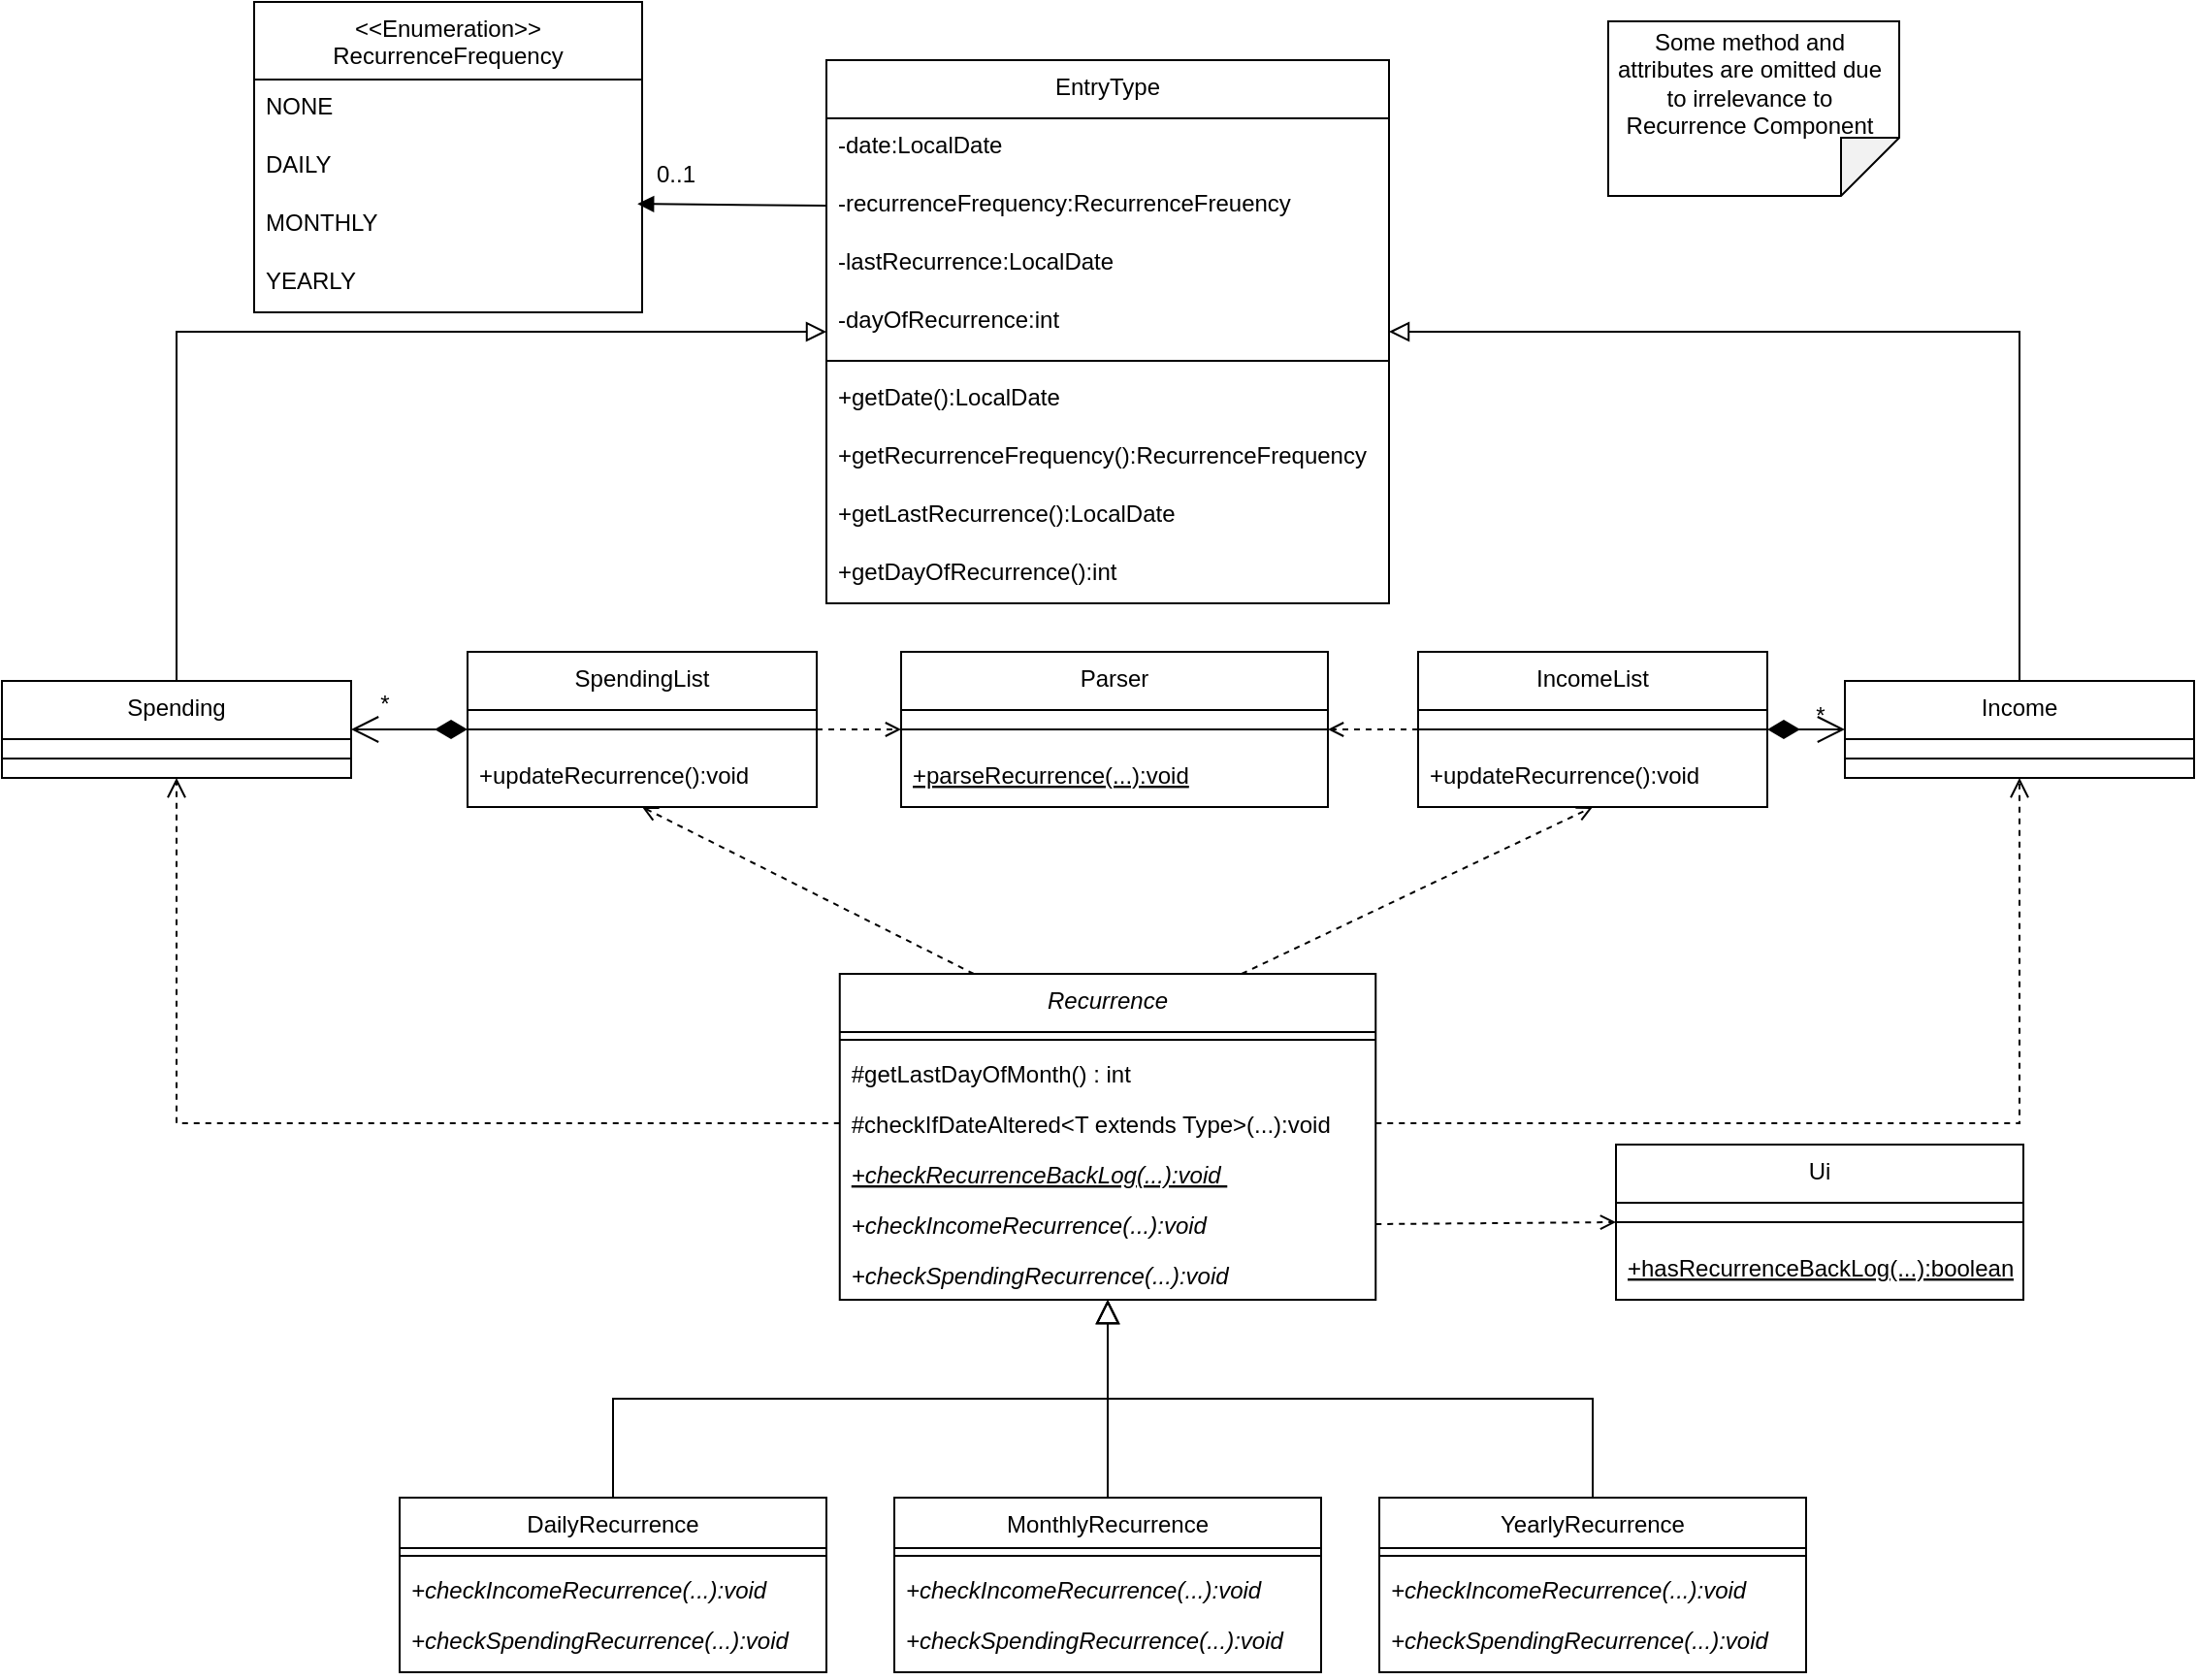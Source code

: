 <mxGraphModel dx="1360" dy="916" grid="1" gridSize="10" guides="1" tooltips="1" connect="1" arrows="1" fold="1" page="1" pageScale="1" pageWidth="827" pageHeight="1169" math="0" shadow="0">
  <root>
    <mxCell id="0" />
    <mxCell id="1" parent="0" />
    <mxCell id="a9A-kaGHIIt9EINvmF-b-1" value="Recurrence" style="swimlane;fontStyle=2;align=center;verticalAlign=top;childLayout=stackLayout;horizontal=1;startSize=30;horizontalStack=0;resizeParent=1;resizeLast=0;collapsible=1;marginBottom=0;rounded=0;shadow=0;strokeWidth=1;fontSize=12;" vertex="1" parent="1">
      <mxGeometry x="661.88" y="531" width="276.25" height="168" as="geometry">
        <mxRectangle x="47.5" y="80" width="160" height="26" as="alternateBounds" />
      </mxGeometry>
    </mxCell>
    <mxCell id="a9A-kaGHIIt9EINvmF-b-2" value="" style="line;html=1;strokeWidth=1;align=left;verticalAlign=middle;spacingTop=-1;spacingLeft=3;spacingRight=3;rotatable=0;labelPosition=right;points=[];portConstraint=eastwest;fontSize=12;" vertex="1" parent="a9A-kaGHIIt9EINvmF-b-1">
      <mxGeometry y="30" width="276.25" height="8" as="geometry" />
    </mxCell>
    <mxCell id="a9A-kaGHIIt9EINvmF-b-3" value="#getLastDayOfMonth() : int" style="text;align=left;verticalAlign=top;spacingLeft=4;spacingRight=4;overflow=hidden;rotatable=0;points=[[0,0.5],[1,0.5]];portConstraint=eastwest;fontSize=12;" vertex="1" parent="a9A-kaGHIIt9EINvmF-b-1">
      <mxGeometry y="38" width="276.25" height="26" as="geometry" />
    </mxCell>
    <mxCell id="a9A-kaGHIIt9EINvmF-b-4" value="#checkIfDateAltered&lt;T extends Type&gt;(...):void" style="text;align=left;verticalAlign=top;spacingLeft=4;spacingRight=4;overflow=hidden;rotatable=0;points=[[0,0.5],[1,0.5]];portConstraint=eastwest;fontSize=12;" vertex="1" parent="a9A-kaGHIIt9EINvmF-b-1">
      <mxGeometry y="64" width="276.25" height="26" as="geometry" />
    </mxCell>
    <mxCell id="wNga9naLZSw63hYleL8z-5" value="+checkRecurrenceBackLog(...):void " style="text;align=left;verticalAlign=top;spacingLeft=4;spacingRight=4;overflow=hidden;rotatable=0;points=[[0,0.5],[1,0.5]];portConstraint=eastwest;fontStyle=6;fontSize=12;" vertex="1" parent="a9A-kaGHIIt9EINvmF-b-1">
      <mxGeometry y="90" width="276.25" height="26" as="geometry" />
    </mxCell>
    <mxCell id="a9A-kaGHIIt9EINvmF-b-5" value="+checkIncomeRecurrence(...):void " style="text;align=left;verticalAlign=top;spacingLeft=4;spacingRight=4;overflow=hidden;rotatable=0;points=[[0,0.5],[1,0.5]];portConstraint=eastwest;fontStyle=2;fontSize=12;" vertex="1" parent="a9A-kaGHIIt9EINvmF-b-1">
      <mxGeometry y="116" width="276.25" height="26" as="geometry" />
    </mxCell>
    <mxCell id="a9A-kaGHIIt9EINvmF-b-6" value="+checkSpendingRecurrence(...):void " style="text;align=left;verticalAlign=top;spacingLeft=4;spacingRight=4;overflow=hidden;rotatable=0;points=[[0,0.5],[1,0.5]];portConstraint=eastwest;fontStyle=2;fontSize=12;" vertex="1" parent="a9A-kaGHIIt9EINvmF-b-1">
      <mxGeometry y="142" width="276.25" height="26" as="geometry" />
    </mxCell>
    <mxCell id="a9A-kaGHIIt9EINvmF-b-7" value="DailyRecurrence" style="swimlane;fontStyle=0;align=center;verticalAlign=top;childLayout=stackLayout;horizontal=1;startSize=26;horizontalStack=0;resizeParent=1;resizeLast=0;collapsible=1;marginBottom=0;rounded=0;shadow=0;strokeWidth=1;fontSize=12;" vertex="1" parent="1">
      <mxGeometry x="435" y="801" width="220" height="90" as="geometry">
        <mxRectangle x="130" y="380" width="160" height="26" as="alternateBounds" />
      </mxGeometry>
    </mxCell>
    <mxCell id="a9A-kaGHIIt9EINvmF-b-8" value="" style="line;html=1;strokeWidth=1;align=left;verticalAlign=middle;spacingTop=-1;spacingLeft=3;spacingRight=3;rotatable=0;labelPosition=right;points=[];portConstraint=eastwest;fontSize=12;" vertex="1" parent="a9A-kaGHIIt9EINvmF-b-7">
      <mxGeometry y="26" width="220" height="8" as="geometry" />
    </mxCell>
    <mxCell id="a9A-kaGHIIt9EINvmF-b-9" value="+checkIncomeRecurrence(...):void " style="text;align=left;verticalAlign=top;spacingLeft=4;spacingRight=4;overflow=hidden;rotatable=0;points=[[0,0.5],[1,0.5]];portConstraint=eastwest;fontStyle=2;fontSize=12;" vertex="1" parent="a9A-kaGHIIt9EINvmF-b-7">
      <mxGeometry y="34" width="220" height="26" as="geometry" />
    </mxCell>
    <mxCell id="a9A-kaGHIIt9EINvmF-b-10" value="+checkSpendingRecurrence(...):void " style="text;align=left;verticalAlign=top;spacingLeft=4;spacingRight=4;overflow=hidden;rotatable=0;points=[[0,0.5],[1,0.5]];portConstraint=eastwest;fontStyle=2;fontSize=12;" vertex="1" parent="a9A-kaGHIIt9EINvmF-b-7">
      <mxGeometry y="60" width="220" height="26" as="geometry" />
    </mxCell>
    <mxCell id="a9A-kaGHIIt9EINvmF-b-11" value="" style="endArrow=block;endSize=10;endFill=0;shadow=0;strokeWidth=1;rounded=0;curved=0;edgeStyle=elbowEdgeStyle;elbow=vertical;fontSize=12;" edge="1" parent="1" source="a9A-kaGHIIt9EINvmF-b-7" target="a9A-kaGHIIt9EINvmF-b-1">
      <mxGeometry width="160" relative="1" as="geometry">
        <mxPoint x="700" y="644" as="sourcePoint" />
        <mxPoint x="700" y="644" as="targetPoint" />
      </mxGeometry>
    </mxCell>
    <mxCell id="a9A-kaGHIIt9EINvmF-b-12" value="MonthlyRecurrence" style="swimlane;fontStyle=0;align=center;verticalAlign=top;childLayout=stackLayout;horizontal=1;startSize=26;horizontalStack=0;resizeParent=1;resizeLast=0;collapsible=1;marginBottom=0;rounded=0;shadow=0;strokeWidth=1;fontSize=12;" vertex="1" parent="1">
      <mxGeometry x="690" y="801" width="220" height="90" as="geometry">
        <mxRectangle x="340" y="380" width="170" height="26" as="alternateBounds" />
      </mxGeometry>
    </mxCell>
    <mxCell id="a9A-kaGHIIt9EINvmF-b-13" value="" style="line;html=1;strokeWidth=1;align=left;verticalAlign=middle;spacingTop=-1;spacingLeft=3;spacingRight=3;rotatable=0;labelPosition=right;points=[];portConstraint=eastwest;fontSize=12;" vertex="1" parent="a9A-kaGHIIt9EINvmF-b-12">
      <mxGeometry y="26" width="220" height="8" as="geometry" />
    </mxCell>
    <mxCell id="a9A-kaGHIIt9EINvmF-b-14" value="+checkIncomeRecurrence(...):void " style="text;align=left;verticalAlign=top;spacingLeft=4;spacingRight=4;overflow=hidden;rotatable=0;points=[[0,0.5],[1,0.5]];portConstraint=eastwest;fontStyle=2;fontSize=12;" vertex="1" parent="a9A-kaGHIIt9EINvmF-b-12">
      <mxGeometry y="34" width="220" height="26" as="geometry" />
    </mxCell>
    <mxCell id="a9A-kaGHIIt9EINvmF-b-15" value="+checkSpendingRecurrence(...):void " style="text;align=left;verticalAlign=top;spacingLeft=4;spacingRight=4;overflow=hidden;rotatable=0;points=[[0,0.5],[1,0.5]];portConstraint=eastwest;fontStyle=2;fontSize=12;" vertex="1" parent="a9A-kaGHIIt9EINvmF-b-12">
      <mxGeometry y="60" width="220" height="30" as="geometry" />
    </mxCell>
    <mxCell id="a9A-kaGHIIt9EINvmF-b-16" value="" style="endArrow=block;endSize=10;endFill=0;shadow=0;strokeWidth=1;rounded=0;curved=0;edgeStyle=elbowEdgeStyle;elbow=vertical;fontSize=12;" edge="1" parent="1" source="a9A-kaGHIIt9EINvmF-b-12" target="a9A-kaGHIIt9EINvmF-b-1">
      <mxGeometry width="160" relative="1" as="geometry">
        <mxPoint x="710" y="814" as="sourcePoint" />
        <mxPoint x="810" y="712" as="targetPoint" />
      </mxGeometry>
    </mxCell>
    <mxCell id="a9A-kaGHIIt9EINvmF-b-17" value="YearlyRecurrence" style="swimlane;fontStyle=0;align=center;verticalAlign=top;childLayout=stackLayout;horizontal=1;startSize=26;horizontalStack=0;resizeParent=1;resizeLast=0;collapsible=1;marginBottom=0;rounded=0;shadow=0;strokeWidth=1;fontSize=12;" vertex="1" parent="1">
      <mxGeometry x="940" y="801" width="220" height="90" as="geometry">
        <mxRectangle x="130" y="380" width="160" height="26" as="alternateBounds" />
      </mxGeometry>
    </mxCell>
    <mxCell id="a9A-kaGHIIt9EINvmF-b-18" value="" style="line;html=1;strokeWidth=1;align=left;verticalAlign=middle;spacingTop=-1;spacingLeft=3;spacingRight=3;rotatable=0;labelPosition=right;points=[];portConstraint=eastwest;fontSize=12;" vertex="1" parent="a9A-kaGHIIt9EINvmF-b-17">
      <mxGeometry y="26" width="220" height="8" as="geometry" />
    </mxCell>
    <mxCell id="a9A-kaGHIIt9EINvmF-b-19" value="+checkIncomeRecurrence(...):void " style="text;align=left;verticalAlign=top;spacingLeft=4;spacingRight=4;overflow=hidden;rotatable=0;points=[[0,0.5],[1,0.5]];portConstraint=eastwest;fontStyle=2;fontSize=12;" vertex="1" parent="a9A-kaGHIIt9EINvmF-b-17">
      <mxGeometry y="34" width="220" height="26" as="geometry" />
    </mxCell>
    <mxCell id="a9A-kaGHIIt9EINvmF-b-20" value="+checkSpendingRecurrence(...):void " style="text;align=left;verticalAlign=top;spacingLeft=4;spacingRight=4;overflow=hidden;rotatable=0;points=[[0,0.5],[1,0.5]];portConstraint=eastwest;fontStyle=2;fontSize=12;" vertex="1" parent="a9A-kaGHIIt9EINvmF-b-17">
      <mxGeometry y="60" width="220" height="30" as="geometry" />
    </mxCell>
    <mxCell id="a9A-kaGHIIt9EINvmF-b-21" value="" style="endArrow=block;endSize=10;endFill=0;shadow=0;strokeWidth=1;rounded=0;curved=0;edgeStyle=elbowEdgeStyle;elbow=vertical;exitX=0.5;exitY=0;exitDx=0;exitDy=0;entryX=0.5;entryY=1;entryDx=0;entryDy=0;fontSize=12;" edge="1" parent="1" source="a9A-kaGHIIt9EINvmF-b-17" target="a9A-kaGHIIt9EINvmF-b-1">
      <mxGeometry width="160" relative="1" as="geometry">
        <mxPoint x="1010" y="801" as="sourcePoint" />
        <mxPoint x="810" y="681" as="targetPoint" />
      </mxGeometry>
    </mxCell>
    <mxCell id="a9A-kaGHIIt9EINvmF-b-23" style="edgeStyle=orthogonalEdgeStyle;rounded=0;orthogonalLoop=1;jettySize=auto;html=1;exitX=1;exitY=0.5;exitDx=0;exitDy=0;entryX=0;entryY=0.5;entryDx=0;entryDy=0;dashed=1;endArrow=open;endFill=0;fontSize=12;" edge="1" parent="1" source="a9A-kaGHIIt9EINvmF-b-24" target="a9A-kaGHIIt9EINvmF-b-52">
      <mxGeometry relative="1" as="geometry" />
    </mxCell>
    <mxCell id="a9A-kaGHIIt9EINvmF-b-24" value="SpendingList" style="swimlane;fontStyle=0;align=center;verticalAlign=top;childLayout=stackLayout;horizontal=1;startSize=30;horizontalStack=0;resizeParent=1;resizeLast=0;collapsible=1;marginBottom=0;rounded=0;shadow=0;strokeWidth=1;fontSize=12;" vertex="1" parent="1">
      <mxGeometry x="470" y="365" width="180" height="80" as="geometry">
        <mxRectangle x="47.5" y="80" width="160" height="26" as="alternateBounds" />
      </mxGeometry>
    </mxCell>
    <mxCell id="a9A-kaGHIIt9EINvmF-b-25" value="" style="line;html=1;strokeWidth=1;align=left;verticalAlign=middle;spacingTop=-1;spacingLeft=3;spacingRight=3;rotatable=0;labelPosition=right;points=[];portConstraint=eastwest;fontSize=12;" vertex="1" parent="a9A-kaGHIIt9EINvmF-b-24">
      <mxGeometry y="30" width="180" height="20" as="geometry" />
    </mxCell>
    <mxCell id="a9A-kaGHIIt9EINvmF-b-26" value="+updateRecurrence():void" style="text;align=left;verticalAlign=top;spacingLeft=4;spacingRight=4;overflow=hidden;rotatable=0;points=[[0,0.5],[1,0.5]];portConstraint=eastwest;fontSize=12;" vertex="1" parent="a9A-kaGHIIt9EINvmF-b-24">
      <mxGeometry y="50" width="180" height="30" as="geometry" />
    </mxCell>
    <mxCell id="a9A-kaGHIIt9EINvmF-b-28" style="edgeStyle=orthogonalEdgeStyle;rounded=0;orthogonalLoop=1;jettySize=auto;html=1;exitX=0;exitY=0.5;exitDx=0;exitDy=0;entryX=1;entryY=0.5;entryDx=0;entryDy=0;dashed=1;endArrow=open;endFill=0;fontSize=12;" edge="1" parent="1" source="a9A-kaGHIIt9EINvmF-b-29" target="a9A-kaGHIIt9EINvmF-b-52">
      <mxGeometry relative="1" as="geometry" />
    </mxCell>
    <mxCell id="a9A-kaGHIIt9EINvmF-b-29" value="IncomeList" style="swimlane;fontStyle=0;align=center;verticalAlign=top;childLayout=stackLayout;horizontal=1;startSize=30;horizontalStack=0;resizeParent=1;resizeLast=0;collapsible=1;marginBottom=0;rounded=0;shadow=0;strokeWidth=1;fontSize=12;" vertex="1" parent="1">
      <mxGeometry x="960" y="365" width="180" height="80" as="geometry">
        <mxRectangle x="47.5" y="80" width="160" height="26" as="alternateBounds" />
      </mxGeometry>
    </mxCell>
    <mxCell id="a9A-kaGHIIt9EINvmF-b-30" value="" style="line;html=1;strokeWidth=1;align=left;verticalAlign=middle;spacingTop=-1;spacingLeft=3;spacingRight=3;rotatable=0;labelPosition=right;points=[];portConstraint=eastwest;fontSize=12;" vertex="1" parent="a9A-kaGHIIt9EINvmF-b-29">
      <mxGeometry y="30" width="180" height="20" as="geometry" />
    </mxCell>
    <mxCell id="a9A-kaGHIIt9EINvmF-b-31" value="+updateRecurrence():void" style="text;align=left;verticalAlign=top;spacingLeft=4;spacingRight=4;overflow=hidden;rotatable=0;points=[[0,0.5],[1,0.5]];portConstraint=eastwest;fontSize=12;" vertex="1" parent="a9A-kaGHIIt9EINvmF-b-29">
      <mxGeometry y="50" width="180" height="30" as="geometry" />
    </mxCell>
    <mxCell id="a9A-kaGHIIt9EINvmF-b-32" value="Spending" style="swimlane;fontStyle=0;align=center;verticalAlign=top;childLayout=stackLayout;horizontal=1;startSize=30;horizontalStack=0;resizeParent=1;resizeLast=0;collapsible=1;marginBottom=0;rounded=0;shadow=0;strokeWidth=1;fontSize=12;" vertex="1" parent="1">
      <mxGeometry x="230" y="380" width="180" height="50" as="geometry">
        <mxRectangle x="47.5" y="80" width="160" height="26" as="alternateBounds" />
      </mxGeometry>
    </mxCell>
    <mxCell id="a9A-kaGHIIt9EINvmF-b-33" value="" style="line;html=1;strokeWidth=1;align=left;verticalAlign=middle;spacingTop=-1;spacingLeft=3;spacingRight=3;rotatable=0;labelPosition=right;points=[];portConstraint=eastwest;fontSize=12;" vertex="1" parent="a9A-kaGHIIt9EINvmF-b-32">
      <mxGeometry y="30" width="180" height="20" as="geometry" />
    </mxCell>
    <mxCell id="a9A-kaGHIIt9EINvmF-b-34" value="Income" style="swimlane;fontStyle=0;align=center;verticalAlign=top;childLayout=stackLayout;horizontal=1;startSize=30;horizontalStack=0;resizeParent=1;resizeLast=0;collapsible=1;marginBottom=0;rounded=0;shadow=0;strokeWidth=1;fontSize=12;" vertex="1" parent="1">
      <mxGeometry x="1180" y="380" width="180" height="50" as="geometry">
        <mxRectangle x="47.5" y="80" width="160" height="26" as="alternateBounds" />
      </mxGeometry>
    </mxCell>
    <mxCell id="a9A-kaGHIIt9EINvmF-b-35" value="" style="line;html=1;strokeWidth=1;align=left;verticalAlign=middle;spacingTop=-1;spacingLeft=3;spacingRight=3;rotatable=0;labelPosition=right;points=[];portConstraint=eastwest;fontSize=12;" vertex="1" parent="a9A-kaGHIIt9EINvmF-b-34">
      <mxGeometry y="30" width="180" height="20" as="geometry" />
    </mxCell>
    <mxCell id="a9A-kaGHIIt9EINvmF-b-36" value="*" style="text;html=1;resizable=0;points=[];;align=center;verticalAlign=middle;labelBackgroundColor=none;rounded=0;shadow=0;strokeWidth=1;fontSize=12;" connectable="0" vertex="1" parent="1">
      <mxGeometry x="1334.002" y="711.002" as="geometry">
        <mxPoint x="-167" y="-313" as="offset" />
      </mxGeometry>
    </mxCell>
    <mxCell id="a9A-kaGHIIt9EINvmF-b-37" value="*" style="text;html=1;resizable=0;points=[];;align=center;verticalAlign=middle;labelBackgroundColor=none;rounded=0;shadow=0;strokeWidth=1;fontSize=12;" connectable="0" vertex="1" parent="1">
      <mxGeometry x="930.002" y="783.002" as="geometry">
        <mxPoint x="-503" y="-391" as="offset" />
      </mxGeometry>
    </mxCell>
    <mxCell id="a9A-kaGHIIt9EINvmF-b-38" value="EntryType" style="swimlane;fontStyle=0;align=center;verticalAlign=top;childLayout=stackLayout;horizontal=1;startSize=30;horizontalStack=0;resizeParent=1;resizeLast=0;collapsible=1;marginBottom=0;rounded=0;shadow=0;strokeWidth=1;fontSize=12;" vertex="1" parent="1">
      <mxGeometry x="655" y="60" width="290" height="280" as="geometry">
        <mxRectangle x="47.5" y="80" width="160" height="26" as="alternateBounds" />
      </mxGeometry>
    </mxCell>
    <mxCell id="a9A-kaGHIIt9EINvmF-b-39" value="-date:LocalDate" style="text;align=left;verticalAlign=top;spacingLeft=4;spacingRight=4;overflow=hidden;rotatable=0;points=[[0,0.5],[1,0.5]];portConstraint=eastwest;fontSize=12;" vertex="1" parent="a9A-kaGHIIt9EINvmF-b-38">
      <mxGeometry y="30" width="290" height="30" as="geometry" />
    </mxCell>
    <mxCell id="a9A-kaGHIIt9EINvmF-b-40" value="-recurrenceFrequency:RecurrenceFreuency" style="text;align=left;verticalAlign=top;spacingLeft=4;spacingRight=4;overflow=hidden;rotatable=0;points=[[0,0.5],[1,0.5]];portConstraint=eastwest;fontSize=12;" vertex="1" parent="a9A-kaGHIIt9EINvmF-b-38">
      <mxGeometry y="60" width="290" height="30" as="geometry" />
    </mxCell>
    <mxCell id="a9A-kaGHIIt9EINvmF-b-41" value="-lastRecurrence:LocalDate" style="text;align=left;verticalAlign=top;spacingLeft=4;spacingRight=4;overflow=hidden;rotatable=0;points=[[0,0.5],[1,0.5]];portConstraint=eastwest;fontSize=12;" vertex="1" parent="a9A-kaGHIIt9EINvmF-b-38">
      <mxGeometry y="90" width="290" height="30" as="geometry" />
    </mxCell>
    <mxCell id="a9A-kaGHIIt9EINvmF-b-42" value="-dayOfRecurrence:int" style="text;align=left;verticalAlign=top;spacingLeft=4;spacingRight=4;overflow=hidden;rotatable=0;points=[[0,0.5],[1,0.5]];portConstraint=eastwest;fontSize=12;" vertex="1" parent="a9A-kaGHIIt9EINvmF-b-38">
      <mxGeometry y="120" width="290" height="30" as="geometry" />
    </mxCell>
    <mxCell id="a9A-kaGHIIt9EINvmF-b-43" value="" style="line;html=1;strokeWidth=1;align=left;verticalAlign=middle;spacingTop=-1;spacingLeft=3;spacingRight=3;rotatable=0;labelPosition=right;points=[];portConstraint=eastwest;fontSize=12;" vertex="1" parent="a9A-kaGHIIt9EINvmF-b-38">
      <mxGeometry y="150" width="290" height="10" as="geometry" />
    </mxCell>
    <mxCell id="a9A-kaGHIIt9EINvmF-b-44" value="+getDate():LocalDate" style="text;align=left;verticalAlign=top;spacingLeft=4;spacingRight=4;overflow=hidden;rotatable=0;points=[[0,0.5],[1,0.5]];portConstraint=eastwest;fontSize=12;" vertex="1" parent="a9A-kaGHIIt9EINvmF-b-38">
      <mxGeometry y="160" width="290" height="30" as="geometry" />
    </mxCell>
    <mxCell id="a9A-kaGHIIt9EINvmF-b-45" value="+getRecurrenceFrequency():RecurrenceFrequency" style="text;align=left;verticalAlign=top;spacingLeft=4;spacingRight=4;overflow=hidden;rotatable=0;points=[[0,0.5],[1,0.5]];portConstraint=eastwest;fontSize=12;" vertex="1" parent="a9A-kaGHIIt9EINvmF-b-38">
      <mxGeometry y="190" width="290" height="30" as="geometry" />
    </mxCell>
    <mxCell id="a9A-kaGHIIt9EINvmF-b-46" value="+getLastRecurrence():LocalDate" style="text;align=left;verticalAlign=top;spacingLeft=4;spacingRight=4;overflow=hidden;rotatable=0;points=[[0,0.5],[1,0.5]];portConstraint=eastwest;fontSize=12;" vertex="1" parent="a9A-kaGHIIt9EINvmF-b-38">
      <mxGeometry y="220" width="290" height="30" as="geometry" />
    </mxCell>
    <mxCell id="a9A-kaGHIIt9EINvmF-b-47" value="+getDayOfRecurrence():int" style="text;align=left;verticalAlign=top;spacingLeft=4;spacingRight=4;overflow=hidden;rotatable=0;points=[[0,0.5],[1,0.5]];portConstraint=eastwest;fontSize=12;" vertex="1" parent="a9A-kaGHIIt9EINvmF-b-38">
      <mxGeometry y="250" width="290" height="30" as="geometry" />
    </mxCell>
    <mxCell id="a9A-kaGHIIt9EINvmF-b-48" value="" style="endArrow=open;dashed=1;html=1;rounded=0;exitX=0.25;exitY=0;exitDx=0;exitDy=0;entryX=0.5;entryY=1;entryDx=0;entryDy=0;endFill=0;fontSize=12;" edge="1" parent="1" source="a9A-kaGHIIt9EINvmF-b-1" target="a9A-kaGHIIt9EINvmF-b-24">
      <mxGeometry width="50" height="50" relative="1" as="geometry">
        <mxPoint x="840" y="450" as="sourcePoint" />
        <mxPoint x="890" y="400" as="targetPoint" />
      </mxGeometry>
    </mxCell>
    <mxCell id="a9A-kaGHIIt9EINvmF-b-49" value="" style="endArrow=open;dashed=1;html=1;rounded=0;exitX=0.75;exitY=0;exitDx=0;exitDy=0;entryX=0.5;entryY=1;entryDx=0;entryDy=0;endFill=0;fontSize=12;" edge="1" parent="1" source="a9A-kaGHIIt9EINvmF-b-1" target="a9A-kaGHIIt9EINvmF-b-29">
      <mxGeometry width="50" height="50" relative="1" as="geometry">
        <mxPoint x="840" y="450" as="sourcePoint" />
        <mxPoint x="890" y="400" as="targetPoint" />
      </mxGeometry>
    </mxCell>
    <mxCell id="a9A-kaGHIIt9EINvmF-b-50" value="" style="edgeStyle=segmentEdgeStyle;endArrow=none;html=1;curved=0;rounded=0;endSize=8;startSize=8;startArrow=block;startFill=0;endFill=0;entryX=0.5;entryY=0;entryDx=0;entryDy=0;exitX=0;exitY=0.5;exitDx=0;exitDy=0;fontSize=12;" edge="1" parent="1" source="a9A-kaGHIIt9EINvmF-b-38" target="a9A-kaGHIIt9EINvmF-b-32">
      <mxGeometry width="50" height="50" relative="1" as="geometry">
        <mxPoint x="410.0" y="220" as="sourcePoint" />
        <mxPoint x="360.0" y="270" as="targetPoint" />
      </mxGeometry>
    </mxCell>
    <mxCell id="a9A-kaGHIIt9EINvmF-b-51" value="" style="edgeStyle=segmentEdgeStyle;endArrow=none;html=1;curved=0;rounded=0;endSize=8;startSize=8;startArrow=block;startFill=0;endFill=0;entryX=0.5;entryY=0;entryDx=0;entryDy=0;exitX=1;exitY=0.5;exitDx=0;exitDy=0;fontSize=12;" edge="1" parent="1" source="a9A-kaGHIIt9EINvmF-b-38" target="a9A-kaGHIIt9EINvmF-b-34">
      <mxGeometry width="50" height="50" relative="1" as="geometry">
        <mxPoint x="920" y="230" as="sourcePoint" />
        <mxPoint x="1310" y="365" as="targetPoint" />
      </mxGeometry>
    </mxCell>
    <mxCell id="a9A-kaGHIIt9EINvmF-b-52" value="Parser" style="swimlane;fontStyle=0;align=center;verticalAlign=top;childLayout=stackLayout;horizontal=1;startSize=30;horizontalStack=0;resizeParent=1;resizeLast=0;collapsible=1;marginBottom=0;rounded=0;shadow=0;strokeWidth=1;fontSize=12;" vertex="1" parent="1">
      <mxGeometry x="693.5" y="365" width="220" height="80" as="geometry">
        <mxRectangle x="47.5" y="80" width="160" height="26" as="alternateBounds" />
      </mxGeometry>
    </mxCell>
    <mxCell id="a9A-kaGHIIt9EINvmF-b-53" value="" style="line;html=1;strokeWidth=1;align=left;verticalAlign=middle;spacingTop=-1;spacingLeft=3;spacingRight=3;rotatable=0;labelPosition=right;points=[];portConstraint=eastwest;fontSize=12;" vertex="1" parent="a9A-kaGHIIt9EINvmF-b-52">
      <mxGeometry y="30" width="220" height="20" as="geometry" />
    </mxCell>
    <mxCell id="a9A-kaGHIIt9EINvmF-b-54" value="+parseRecurrence(...):void" style="text;align=left;verticalAlign=top;spacingLeft=4;spacingRight=4;overflow=hidden;rotatable=0;points=[[0,0.5],[1,0.5]];portConstraint=eastwest;fontStyle=4;fontSize=12;" vertex="1" parent="a9A-kaGHIIt9EINvmF-b-52">
      <mxGeometry y="50" width="220" height="30" as="geometry" />
    </mxCell>
    <mxCell id="a9A-kaGHIIt9EINvmF-b-55" value="" style="edgeStyle=segmentEdgeStyle;endArrow=open;html=1;curved=0;rounded=0;endSize=8;startSize=8;exitX=1;exitY=0.5;exitDx=0;exitDy=0;entryX=0.5;entryY=1;entryDx=0;entryDy=0;dashed=1;endFill=0;fontSize=12;" edge="1" parent="1" source="a9A-kaGHIIt9EINvmF-b-4" target="a9A-kaGHIIt9EINvmF-b-34">
      <mxGeometry width="50" height="50" relative="1" as="geometry">
        <mxPoint x="1060" y="625" as="sourcePoint" />
        <mxPoint x="1110" y="575" as="targetPoint" />
      </mxGeometry>
    </mxCell>
    <mxCell id="a9A-kaGHIIt9EINvmF-b-56" value="" style="edgeStyle=segmentEdgeStyle;endArrow=open;html=1;curved=0;rounded=0;endSize=8;startSize=8;exitX=0;exitY=0.5;exitDx=0;exitDy=0;entryX=0.5;entryY=1;entryDx=0;entryDy=0;dashed=1;endFill=0;fontSize=12;" edge="1" parent="1" source="a9A-kaGHIIt9EINvmF-b-4" target="a9A-kaGHIIt9EINvmF-b-32">
      <mxGeometry width="50" height="50" relative="1" as="geometry">
        <mxPoint x="513.997" y="618" as="sourcePoint" />
        <mxPoint x="289.997" y="440" as="targetPoint" />
      </mxGeometry>
    </mxCell>
    <mxCell id="a9A-kaGHIIt9EINvmF-b-57" value="" style="shape=note;whiteSpace=wrap;html=1;backgroundOutline=1;darkOpacity=0.05;rotation=-90;flipV=1;flipH=1;fontSize=12;" vertex="1" parent="1">
      <mxGeometry x="1088" y="10" width="90" height="150" as="geometry" />
    </mxCell>
    <mxCell id="a9A-kaGHIIt9EINvmF-b-58" value="Some method and attributes are omitted due to irrelevance to Recurrence Component" style="text;html=1;align=center;verticalAlign=middle;whiteSpace=wrap;rounded=0;fontSize=12;" vertex="1" parent="1">
      <mxGeometry x="1056" y="57" width="150" height="30" as="geometry" />
    </mxCell>
    <mxCell id="a9A-kaGHIIt9EINvmF-b-59" value="&lt;&lt;Enumeration&gt;&gt;&#xa;RecurrenceFrequency" style="swimlane;fontStyle=0;align=center;verticalAlign=top;childLayout=stackLayout;horizontal=1;startSize=40;horizontalStack=0;resizeParent=1;resizeLast=0;collapsible=1;marginBottom=0;rounded=0;shadow=0;strokeWidth=1;fontSize=12;" vertex="1" parent="1">
      <mxGeometry x="360" y="30" width="200" height="160" as="geometry">
        <mxRectangle x="47.5" y="80" width="160" height="26" as="alternateBounds" />
      </mxGeometry>
    </mxCell>
    <mxCell id="a9A-kaGHIIt9EINvmF-b-60" value="NONE" style="text;align=left;verticalAlign=top;spacingLeft=4;spacingRight=4;overflow=hidden;rotatable=0;points=[[0,0.5],[1,0.5]];portConstraint=eastwest;fontSize=12;" vertex="1" parent="a9A-kaGHIIt9EINvmF-b-59">
      <mxGeometry y="40" width="200" height="30" as="geometry" />
    </mxCell>
    <mxCell id="a9A-kaGHIIt9EINvmF-b-61" value="DAILY" style="text;align=left;verticalAlign=top;spacingLeft=4;spacingRight=4;overflow=hidden;rotatable=0;points=[[0,0.5],[1,0.5]];portConstraint=eastwest;fontSize=12;" vertex="1" parent="a9A-kaGHIIt9EINvmF-b-59">
      <mxGeometry y="70" width="200" height="30" as="geometry" />
    </mxCell>
    <mxCell id="a9A-kaGHIIt9EINvmF-b-62" value="MONTHLY" style="text;align=left;verticalAlign=top;spacingLeft=4;spacingRight=4;overflow=hidden;rotatable=0;points=[[0,0.5],[1,0.5]];portConstraint=eastwest;fontSize=12;" vertex="1" parent="a9A-kaGHIIt9EINvmF-b-59">
      <mxGeometry y="100" width="200" height="30" as="geometry" />
    </mxCell>
    <mxCell id="a9A-kaGHIIt9EINvmF-b-63" value="YEARLY" style="text;align=left;verticalAlign=top;spacingLeft=4;spacingRight=4;overflow=hidden;rotatable=0;points=[[0,0.5],[1,0.5]];portConstraint=eastwest;fontSize=12;" vertex="1" parent="a9A-kaGHIIt9EINvmF-b-59">
      <mxGeometry y="130" width="200" height="30" as="geometry" />
    </mxCell>
    <mxCell id="a9A-kaGHIIt9EINvmF-b-64" value="" style="endArrow=open;html=1;endSize=12;startArrow=diamondThin;startSize=14;startFill=1;edgeStyle=orthogonalEdgeStyle;align=left;verticalAlign=bottom;rounded=0;exitX=0;exitY=0.5;exitDx=0;exitDy=0;entryX=1;entryY=0.5;entryDx=0;entryDy=0;fontSize=12;" edge="1" parent="1" source="a9A-kaGHIIt9EINvmF-b-24" target="a9A-kaGHIIt9EINvmF-b-32">
      <mxGeometry x="-1" y="3" relative="1" as="geometry">
        <mxPoint x="370" y="510" as="sourcePoint" />
        <mxPoint x="530" y="510" as="targetPoint" />
      </mxGeometry>
    </mxCell>
    <mxCell id="a9A-kaGHIIt9EINvmF-b-65" value="" style="endArrow=open;html=1;endSize=12;startArrow=diamondThin;startSize=14;startFill=1;edgeStyle=orthogonalEdgeStyle;align=left;verticalAlign=bottom;rounded=0;exitX=1;exitY=0.5;exitDx=0;exitDy=0;fontSize=12;" edge="1" parent="1" source="a9A-kaGHIIt9EINvmF-b-29">
      <mxGeometry x="-1" y="3" relative="1" as="geometry">
        <mxPoint x="1178" y="445" as="sourcePoint" />
        <mxPoint x="1180" y="405" as="targetPoint" />
      </mxGeometry>
    </mxCell>
    <mxCell id="wNga9naLZSw63hYleL8z-3" value="" style="endArrow=block;html=1;rounded=0;exitX=0;exitY=0.5;exitDx=0;exitDy=0;entryX=0.988;entryY=0.137;entryDx=0;entryDy=0;endFill=1;entryPerimeter=0;fontSize=12;" edge="1" parent="1" source="a9A-kaGHIIt9EINvmF-b-40" target="a9A-kaGHIIt9EINvmF-b-62">
      <mxGeometry width="50" height="50" relative="1" as="geometry">
        <mxPoint x="400" y="360" as="sourcePoint" />
        <mxPoint x="450" y="310" as="targetPoint" />
      </mxGeometry>
    </mxCell>
    <mxCell id="wNga9naLZSw63hYleL8z-4" value="0..1" style="text;html=1;resizable=0;points=[];;align=center;verticalAlign=middle;labelBackgroundColor=none;rounded=0;shadow=0;strokeWidth=1;fontSize=12;" connectable="0" vertex="1" parent="1">
      <mxGeometry x="1080.002" y="510.002" as="geometry">
        <mxPoint x="-503" y="-391" as="offset" />
      </mxGeometry>
    </mxCell>
    <mxCell id="ZVxj_BcZQXE1yz0heKP1-1" value="Ui" style="swimlane;fontStyle=0;align=center;verticalAlign=top;childLayout=stackLayout;horizontal=1;startSize=30;horizontalStack=0;resizeParent=1;resizeLast=0;collapsible=1;marginBottom=0;rounded=0;shadow=0;strokeWidth=1;fontSize=12;" vertex="1" parent="1">
      <mxGeometry x="1062" y="619" width="210" height="80" as="geometry">
        <mxRectangle x="47.5" y="80" width="160" height="26" as="alternateBounds" />
      </mxGeometry>
    </mxCell>
    <mxCell id="ZVxj_BcZQXE1yz0heKP1-2" value="" style="line;html=1;strokeWidth=1;align=left;verticalAlign=middle;spacingTop=-1;spacingLeft=3;spacingRight=3;rotatable=0;labelPosition=right;points=[];portConstraint=eastwest;fontSize=12;" vertex="1" parent="ZVxj_BcZQXE1yz0heKP1-1">
      <mxGeometry y="30" width="210" height="20" as="geometry" />
    </mxCell>
    <mxCell id="ZVxj_BcZQXE1yz0heKP1-3" value="+hasRecurrenceBackLog(...):boolean" style="text;align=left;verticalAlign=top;spacingLeft=4;spacingRight=4;overflow=hidden;rotatable=0;points=[[0,0.5],[1,0.5]];portConstraint=eastwest;fontSize=12;fontStyle=4" vertex="1" parent="ZVxj_BcZQXE1yz0heKP1-1">
      <mxGeometry y="50" width="210" height="30" as="geometry" />
    </mxCell>
    <mxCell id="ZVxj_BcZQXE1yz0heKP1-4" value="" style="endArrow=open;dashed=1;html=1;rounded=0;exitX=1;exitY=0.5;exitDx=0;exitDy=0;entryX=0;entryY=0.5;entryDx=0;entryDy=0;endFill=0;" edge="1" parent="1" source="a9A-kaGHIIt9EINvmF-b-5" target="ZVxj_BcZQXE1yz0heKP1-1">
      <mxGeometry width="50" height="50" relative="1" as="geometry">
        <mxPoint x="800" y="620" as="sourcePoint" />
        <mxPoint x="850" y="570" as="targetPoint" />
      </mxGeometry>
    </mxCell>
  </root>
</mxGraphModel>
